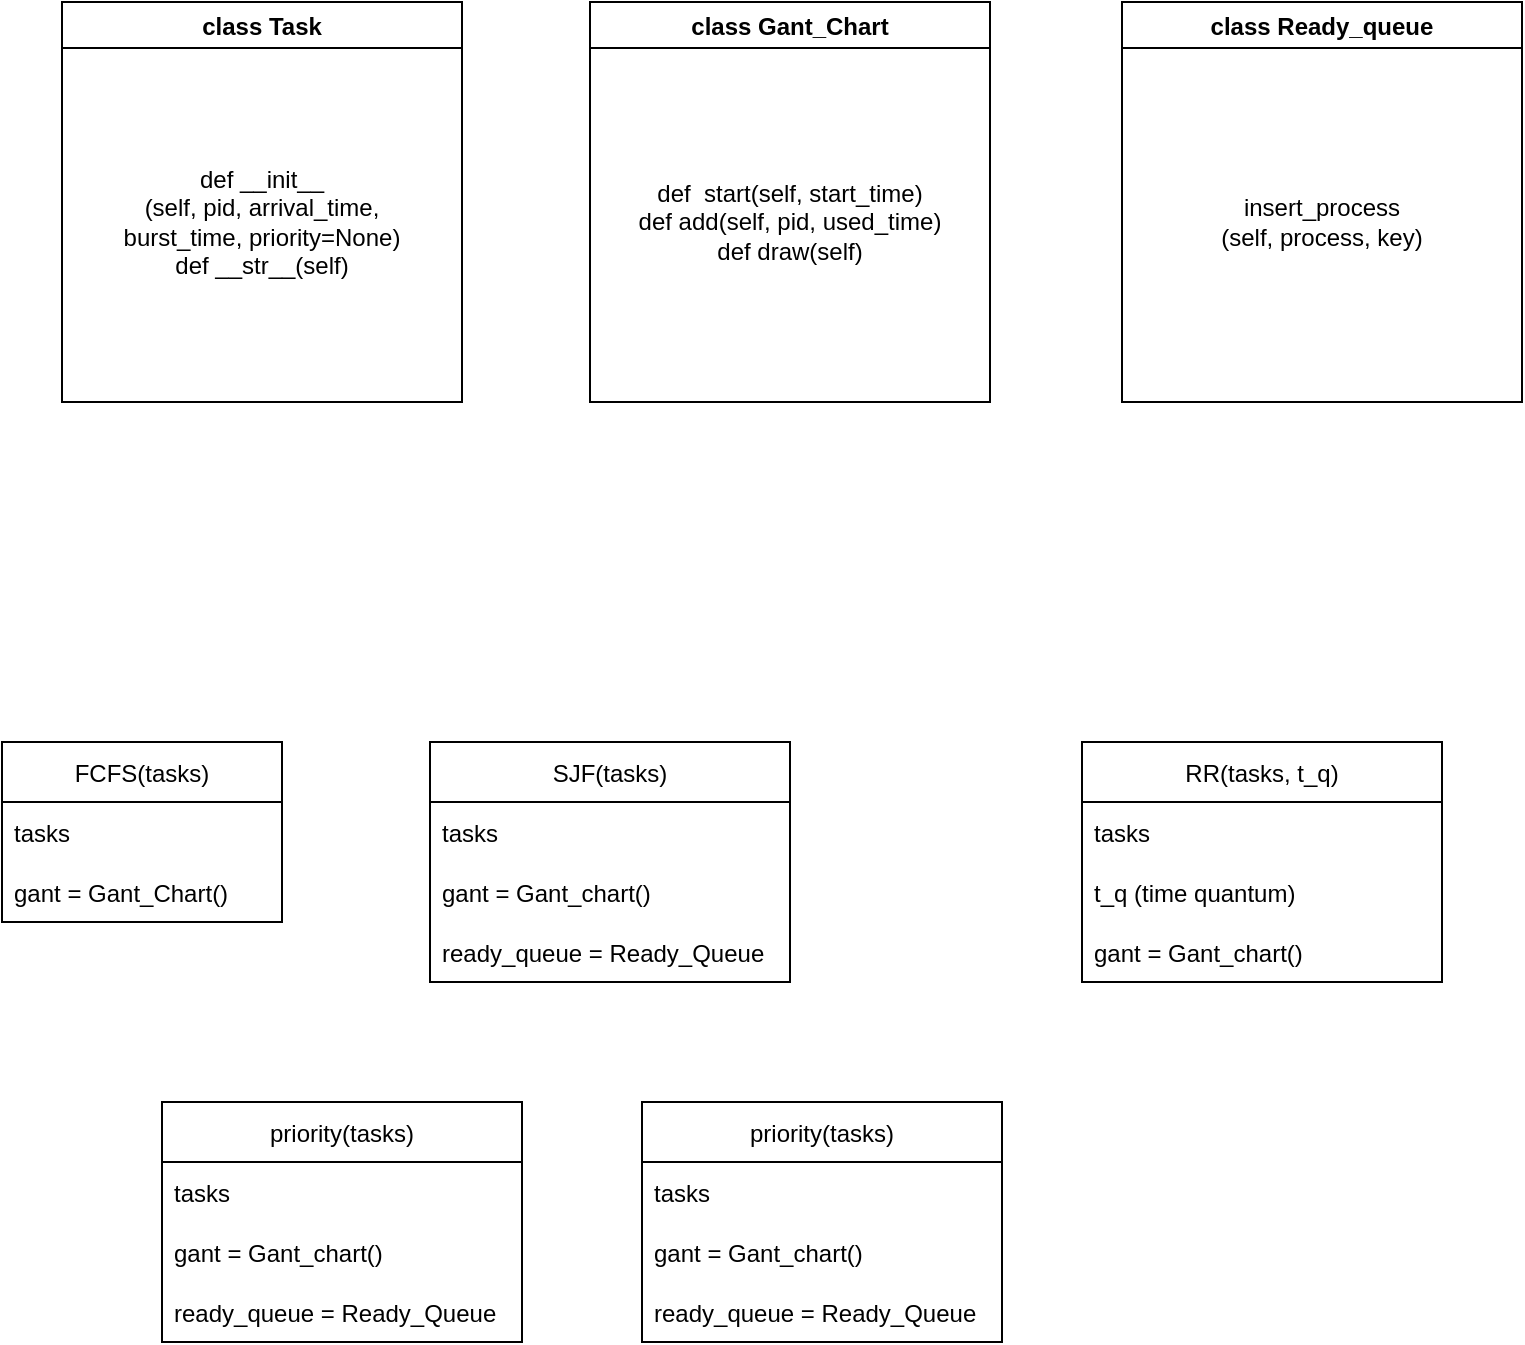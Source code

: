 <mxfile version="18.0.8" type="github">
  <diagram id="Mz789fsku7gWNi36adHK" name="Page-1">
    <mxGraphModel dx="1422" dy="762" grid="1" gridSize="10" guides="1" tooltips="1" connect="1" arrows="1" fold="1" page="1" pageScale="1" pageWidth="827" pageHeight="1169" math="0" shadow="0">
      <root>
        <mxCell id="0" />
        <mxCell id="1" parent="0" />
        <mxCell id="k5A82h1qlfTNB7ZxTag--1" value="class Task" style="swimlane;" vertex="1" parent="1">
          <mxGeometry x="50" y="70" width="200" height="200" as="geometry" />
        </mxCell>
        <mxCell id="k5A82h1qlfTNB7ZxTag--6" value="def __init__&lt;br&gt;(self, pid, arrival_time, burst_time, priority=None)&lt;br&gt;def __str__(self)" style="text;html=1;strokeColor=none;fillColor=none;align=center;verticalAlign=middle;whiteSpace=wrap;rounded=0;" vertex="1" parent="k5A82h1qlfTNB7ZxTag--1">
          <mxGeometry x="10" y="30" width="180" height="160" as="geometry" />
        </mxCell>
        <mxCell id="k5A82h1qlfTNB7ZxTag--2" value="class Gant_Chart" style="swimlane;" vertex="1" parent="1">
          <mxGeometry x="314" y="70" width="200" height="200" as="geometry" />
        </mxCell>
        <mxCell id="k5A82h1qlfTNB7ZxTag--5" value="def&amp;nbsp; start(self, start_time)&lt;br&gt;def add(self, pid, used_time)&lt;br&gt;def draw(self)" style="text;html=1;strokeColor=none;fillColor=none;align=center;verticalAlign=middle;whiteSpace=wrap;rounded=0;" vertex="1" parent="k5A82h1qlfTNB7ZxTag--2">
          <mxGeometry x="10" y="30" width="180" height="160" as="geometry" />
        </mxCell>
        <mxCell id="k5A82h1qlfTNB7ZxTag--3" value="class Ready_queue" style="swimlane;" vertex="1" parent="1">
          <mxGeometry x="580" y="70" width="200" height="200" as="geometry" />
        </mxCell>
        <mxCell id="k5A82h1qlfTNB7ZxTag--4" value="insert_process&lt;br&gt;(self, process, key)" style="text;html=1;strokeColor=none;fillColor=none;align=center;verticalAlign=middle;whiteSpace=wrap;rounded=0;" vertex="1" parent="k5A82h1qlfTNB7ZxTag--3">
          <mxGeometry x="10" y="30" width="180" height="160" as="geometry" />
        </mxCell>
        <mxCell id="k5A82h1qlfTNB7ZxTag--7" value="FCFS(tasks)" style="swimlane;fontStyle=0;childLayout=stackLayout;horizontal=1;startSize=30;horizontalStack=0;resizeParent=1;resizeParentMax=0;resizeLast=0;collapsible=1;marginBottom=0;" vertex="1" parent="1">
          <mxGeometry x="20" y="440" width="140" height="90" as="geometry" />
        </mxCell>
        <mxCell id="k5A82h1qlfTNB7ZxTag--8" value="tasks" style="text;strokeColor=none;fillColor=none;align=left;verticalAlign=middle;spacingLeft=4;spacingRight=4;overflow=hidden;points=[[0,0.5],[1,0.5]];portConstraint=eastwest;rotatable=0;" vertex="1" parent="k5A82h1qlfTNB7ZxTag--7">
          <mxGeometry y="30" width="140" height="30" as="geometry" />
        </mxCell>
        <mxCell id="k5A82h1qlfTNB7ZxTag--9" value="gant = Gant_Chart()" style="text;strokeColor=none;fillColor=none;align=left;verticalAlign=middle;spacingLeft=4;spacingRight=4;overflow=hidden;points=[[0,0.5],[1,0.5]];portConstraint=eastwest;rotatable=0;" vertex="1" parent="k5A82h1qlfTNB7ZxTag--7">
          <mxGeometry y="60" width="140" height="30" as="geometry" />
        </mxCell>
        <mxCell id="k5A82h1qlfTNB7ZxTag--26" value="SJF(tasks)" style="swimlane;fontStyle=0;childLayout=stackLayout;horizontal=1;startSize=30;horizontalStack=0;resizeParent=1;resizeParentMax=0;resizeLast=0;collapsible=1;marginBottom=0;" vertex="1" parent="1">
          <mxGeometry x="234" y="440" width="180" height="120" as="geometry" />
        </mxCell>
        <mxCell id="k5A82h1qlfTNB7ZxTag--27" value="tasks" style="text;strokeColor=none;fillColor=none;align=left;verticalAlign=middle;spacingLeft=4;spacingRight=4;overflow=hidden;points=[[0,0.5],[1,0.5]];portConstraint=eastwest;rotatable=0;" vertex="1" parent="k5A82h1qlfTNB7ZxTag--26">
          <mxGeometry y="30" width="180" height="30" as="geometry" />
        </mxCell>
        <mxCell id="k5A82h1qlfTNB7ZxTag--28" value="gant = Gant_chart()" style="text;strokeColor=none;fillColor=none;align=left;verticalAlign=middle;spacingLeft=4;spacingRight=4;overflow=hidden;points=[[0,0.5],[1,0.5]];portConstraint=eastwest;rotatable=0;" vertex="1" parent="k5A82h1qlfTNB7ZxTag--26">
          <mxGeometry y="60" width="180" height="30" as="geometry" />
        </mxCell>
        <mxCell id="k5A82h1qlfTNB7ZxTag--29" value="ready_queue = Ready_Queue" style="text;strokeColor=none;fillColor=none;align=left;verticalAlign=middle;spacingLeft=4;spacingRight=4;overflow=hidden;points=[[0,0.5],[1,0.5]];portConstraint=eastwest;rotatable=0;" vertex="1" parent="k5A82h1qlfTNB7ZxTag--26">
          <mxGeometry y="90" width="180" height="30" as="geometry" />
        </mxCell>
        <mxCell id="k5A82h1qlfTNB7ZxTag--34" value="RR(tasks, t_q)" style="swimlane;fontStyle=0;childLayout=stackLayout;horizontal=1;startSize=30;horizontalStack=0;resizeParent=1;resizeParentMax=0;resizeLast=0;collapsible=1;marginBottom=0;" vertex="1" parent="1">
          <mxGeometry x="560" y="440" width="180" height="120" as="geometry" />
        </mxCell>
        <mxCell id="k5A82h1qlfTNB7ZxTag--35" value="tasks" style="text;strokeColor=none;fillColor=none;align=left;verticalAlign=middle;spacingLeft=4;spacingRight=4;overflow=hidden;points=[[0,0.5],[1,0.5]];portConstraint=eastwest;rotatable=0;" vertex="1" parent="k5A82h1qlfTNB7ZxTag--34">
          <mxGeometry y="30" width="180" height="30" as="geometry" />
        </mxCell>
        <mxCell id="k5A82h1qlfTNB7ZxTag--36" value="t_q (time quantum)" style="text;strokeColor=none;fillColor=none;align=left;verticalAlign=middle;spacingLeft=4;spacingRight=4;overflow=hidden;points=[[0,0.5],[1,0.5]];portConstraint=eastwest;rotatable=0;" vertex="1" parent="k5A82h1qlfTNB7ZxTag--34">
          <mxGeometry y="60" width="180" height="30" as="geometry" />
        </mxCell>
        <mxCell id="k5A82h1qlfTNB7ZxTag--37" value="gant = Gant_chart()" style="text;strokeColor=none;fillColor=none;align=left;verticalAlign=middle;spacingLeft=4;spacingRight=4;overflow=hidden;points=[[0,0.5],[1,0.5]];portConstraint=eastwest;rotatable=0;" vertex="1" parent="k5A82h1qlfTNB7ZxTag--34">
          <mxGeometry y="90" width="180" height="30" as="geometry" />
        </mxCell>
        <mxCell id="k5A82h1qlfTNB7ZxTag--38" value="priority(tasks)" style="swimlane;fontStyle=0;childLayout=stackLayout;horizontal=1;startSize=30;horizontalStack=0;resizeParent=1;resizeParentMax=0;resizeLast=0;collapsible=1;marginBottom=0;" vertex="1" parent="1">
          <mxGeometry x="100" y="620" width="180" height="120" as="geometry" />
        </mxCell>
        <mxCell id="k5A82h1qlfTNB7ZxTag--39" value="tasks" style="text;strokeColor=none;fillColor=none;align=left;verticalAlign=middle;spacingLeft=4;spacingRight=4;overflow=hidden;points=[[0,0.5],[1,0.5]];portConstraint=eastwest;rotatable=0;" vertex="1" parent="k5A82h1qlfTNB7ZxTag--38">
          <mxGeometry y="30" width="180" height="30" as="geometry" />
        </mxCell>
        <mxCell id="k5A82h1qlfTNB7ZxTag--40" value="gant = Gant_chart()" style="text;strokeColor=none;fillColor=none;align=left;verticalAlign=middle;spacingLeft=4;spacingRight=4;overflow=hidden;points=[[0,0.5],[1,0.5]];portConstraint=eastwest;rotatable=0;" vertex="1" parent="k5A82h1qlfTNB7ZxTag--38">
          <mxGeometry y="60" width="180" height="30" as="geometry" />
        </mxCell>
        <mxCell id="k5A82h1qlfTNB7ZxTag--41" value="ready_queue = Ready_Queue" style="text;strokeColor=none;fillColor=none;align=left;verticalAlign=middle;spacingLeft=4;spacingRight=4;overflow=hidden;points=[[0,0.5],[1,0.5]];portConstraint=eastwest;rotatable=0;" vertex="1" parent="k5A82h1qlfTNB7ZxTag--38">
          <mxGeometry y="90" width="180" height="30" as="geometry" />
        </mxCell>
        <mxCell id="k5A82h1qlfTNB7ZxTag--42" value="priority(tasks)" style="swimlane;fontStyle=0;childLayout=stackLayout;horizontal=1;startSize=30;horizontalStack=0;resizeParent=1;resizeParentMax=0;resizeLast=0;collapsible=1;marginBottom=0;" vertex="1" parent="1">
          <mxGeometry x="340" y="620" width="180" height="120" as="geometry" />
        </mxCell>
        <mxCell id="k5A82h1qlfTNB7ZxTag--43" value="tasks" style="text;strokeColor=none;fillColor=none;align=left;verticalAlign=middle;spacingLeft=4;spacingRight=4;overflow=hidden;points=[[0,0.5],[1,0.5]];portConstraint=eastwest;rotatable=0;" vertex="1" parent="k5A82h1qlfTNB7ZxTag--42">
          <mxGeometry y="30" width="180" height="30" as="geometry" />
        </mxCell>
        <mxCell id="k5A82h1qlfTNB7ZxTag--44" value="gant = Gant_chart()" style="text;strokeColor=none;fillColor=none;align=left;verticalAlign=middle;spacingLeft=4;spacingRight=4;overflow=hidden;points=[[0,0.5],[1,0.5]];portConstraint=eastwest;rotatable=0;" vertex="1" parent="k5A82h1qlfTNB7ZxTag--42">
          <mxGeometry y="60" width="180" height="30" as="geometry" />
        </mxCell>
        <mxCell id="k5A82h1qlfTNB7ZxTag--45" value="ready_queue = Ready_Queue" style="text;strokeColor=none;fillColor=none;align=left;verticalAlign=middle;spacingLeft=4;spacingRight=4;overflow=hidden;points=[[0,0.5],[1,0.5]];portConstraint=eastwest;rotatable=0;" vertex="1" parent="k5A82h1qlfTNB7ZxTag--42">
          <mxGeometry y="90" width="180" height="30" as="geometry" />
        </mxCell>
      </root>
    </mxGraphModel>
  </diagram>
</mxfile>

